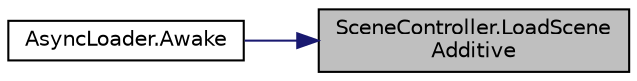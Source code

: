 digraph "SceneController.LoadSceneAdditive"
{
 // INTERACTIVE_SVG=YES
 // LATEX_PDF_SIZE
  edge [fontname="Helvetica",fontsize="10",labelfontname="Helvetica",labelfontsize="10"];
  node [fontname="Helvetica",fontsize="10",shape=record];
  rankdir="RL";
  Node1 [label="SceneController.LoadScene\lAdditive",height=0.2,width=0.4,color="black", fillcolor="grey75", style="filled", fontcolor="black",tooltip="This will add a new scene running concurrently with the current one/s."];
  Node1 -> Node2 [dir="back",color="midnightblue",fontsize="10",style="solid",fontname="Helvetica"];
  Node2 [label="AsyncLoader.Awake",height=0.2,width=0.4,color="black", fillcolor="white", style="filled",URL="$class_async_loader.html#ae5fc7a48d3b7b65a42e55166f9fb489b",tooltip=" "];
}

